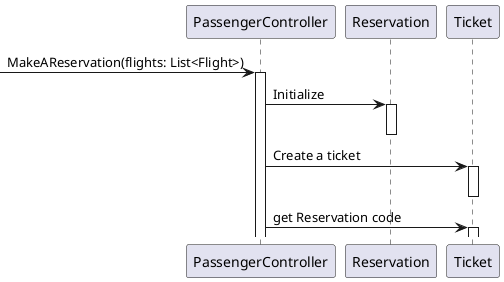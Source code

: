 @startuml

-> PassengerController: MakeAReservation(flights: List<Flight>)
activate PassengerController
PassengerController -> Reservation : Initialize
activate Reservation
deactivate Reservation

PassengerController -> Ticket: Create a ticket
activate Ticket
deactivate Ticket

PassengerController -> Ticket: get Reservation code
activate Ticket

@enduml
